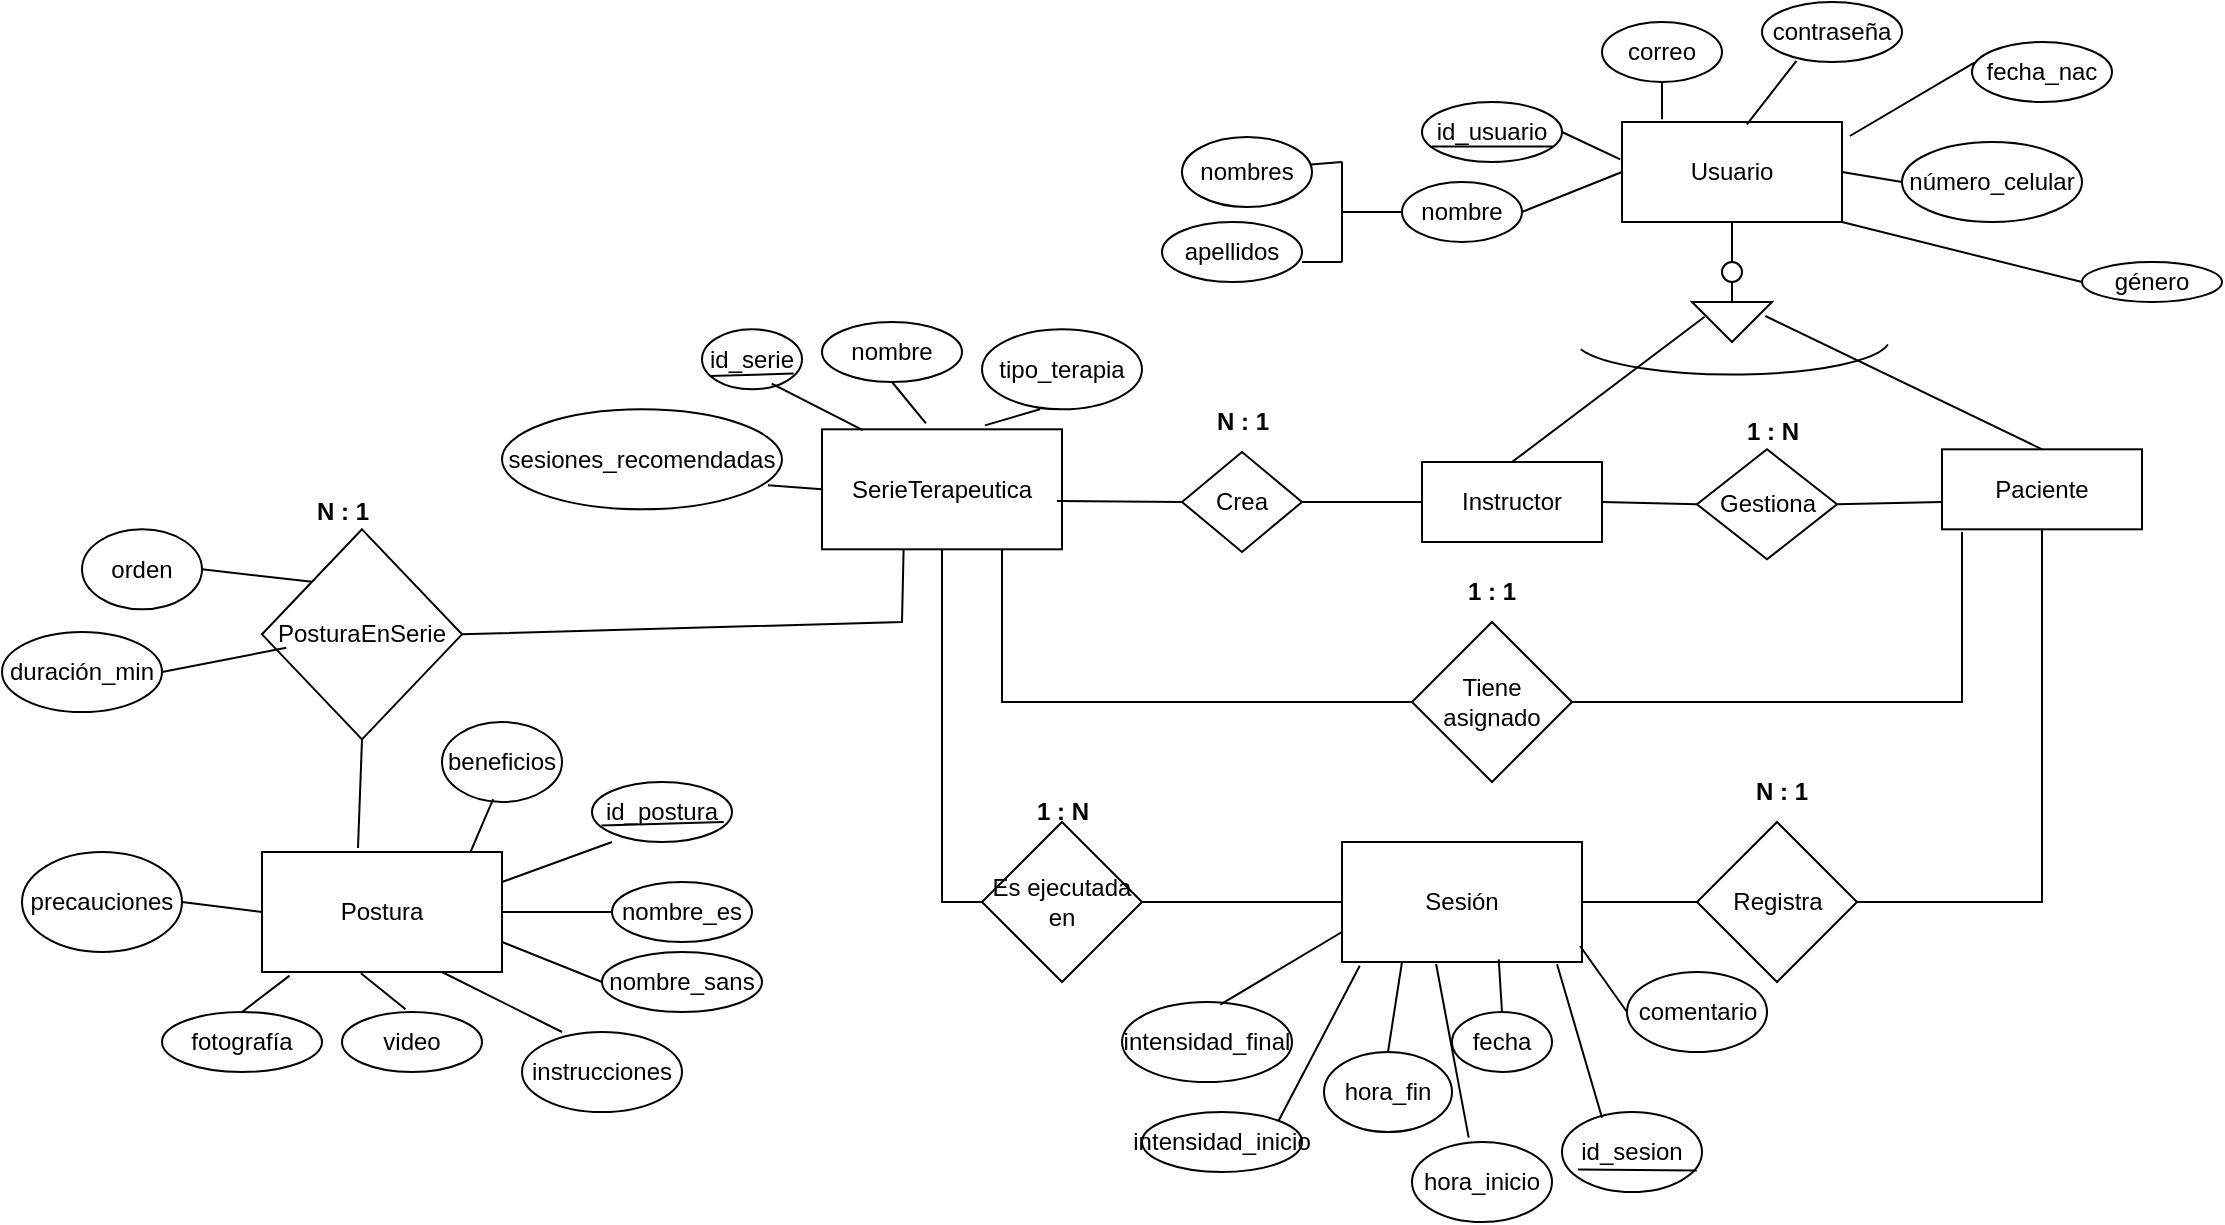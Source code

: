<mxfile>
    <diagram id="lAZnloyvhYRKS22VB88z" name="Página-2">
        <mxGraphModel dx="1409" dy="475" grid="1" gridSize="10" guides="1" tooltips="1" connect="1" arrows="1" fold="1" page="1" pageScale="1" pageWidth="827" pageHeight="1169" math="0" shadow="0">
            <root>
                <mxCell id="0"/>
                <mxCell id="1" parent="0"/>
                <mxCell id="BtsOsqSpoS8FUeU52O5m-1" value="Usuario" style="rounded=0;whiteSpace=wrap;html=1;" parent="1" vertex="1">
                    <mxGeometry x="200" y="70" width="110" height="50" as="geometry"/>
                </mxCell>
                <mxCell id="BtsOsqSpoS8FUeU52O5m-2" value="id_usuario" style="ellipse;whiteSpace=wrap;html=1;" parent="1" vertex="1">
                    <mxGeometry x="100" y="60" width="70" height="30" as="geometry"/>
                </mxCell>
                <mxCell id="BtsOsqSpoS8FUeU52O5m-3" value="" style="endArrow=none;html=1;rounded=0;entryX=0.935;entryY=0.74;entryDx=0;entryDy=0;exitX=0.07;exitY=0.74;exitDx=0;exitDy=0;exitPerimeter=0;entryPerimeter=0;" parent="1" source="BtsOsqSpoS8FUeU52O5m-2" target="BtsOsqSpoS8FUeU52O5m-2" edge="1">
                    <mxGeometry width="50" height="50" relative="1" as="geometry">
                        <mxPoint x="350" y="250.96" as="sourcePoint"/>
                        <mxPoint x="470" y="250" as="targetPoint"/>
                    </mxGeometry>
                </mxCell>
                <mxCell id="BtsOsqSpoS8FUeU52O5m-4" value="" style="endArrow=none;html=1;rounded=0;exitX=1;exitY=0.5;exitDx=0;exitDy=0;entryX=-0.008;entryY=0.373;entryDx=0;entryDy=0;entryPerimeter=0;" parent="1" source="BtsOsqSpoS8FUeU52O5m-2" target="BtsOsqSpoS8FUeU52O5m-1" edge="1">
                    <mxGeometry width="50" height="50" relative="1" as="geometry">
                        <mxPoint x="310" y="220" as="sourcePoint"/>
                        <mxPoint x="360" y="170" as="targetPoint"/>
                    </mxGeometry>
                </mxCell>
                <mxCell id="BtsOsqSpoS8FUeU52O5m-5" value="nombre" style="ellipse;whiteSpace=wrap;html=1;" parent="1" vertex="1">
                    <mxGeometry x="90" y="100" width="60" height="30" as="geometry"/>
                </mxCell>
                <mxCell id="BtsOsqSpoS8FUeU52O5m-6" value="" style="endArrow=none;html=1;rounded=0;exitX=1;exitY=0.5;exitDx=0;exitDy=0;entryX=0;entryY=0.5;entryDx=0;entryDy=0;" parent="1" source="BtsOsqSpoS8FUeU52O5m-5" target="BtsOsqSpoS8FUeU52O5m-1" edge="1">
                    <mxGeometry width="50" height="50" relative="1" as="geometry">
                        <mxPoint x="310" y="220" as="sourcePoint"/>
                        <mxPoint x="360" y="170" as="targetPoint"/>
                    </mxGeometry>
                </mxCell>
                <mxCell id="BtsOsqSpoS8FUeU52O5m-7" value="correo" style="ellipse;whiteSpace=wrap;html=1;" parent="1" vertex="1">
                    <mxGeometry x="190" y="20" width="60" height="30" as="geometry"/>
                </mxCell>
                <mxCell id="BtsOsqSpoS8FUeU52O5m-8" value="" style="endArrow=none;html=1;rounded=0;exitX=0.5;exitY=1;exitDx=0;exitDy=0;entryX=0.182;entryY=-0.027;entryDx=0;entryDy=0;entryPerimeter=0;" parent="1" source="BtsOsqSpoS8FUeU52O5m-7" target="BtsOsqSpoS8FUeU52O5m-1" edge="1">
                    <mxGeometry width="50" height="50" relative="1" as="geometry">
                        <mxPoint x="310" y="220" as="sourcePoint"/>
                        <mxPoint x="360" y="170" as="targetPoint"/>
                    </mxGeometry>
                </mxCell>
                <mxCell id="BtsOsqSpoS8FUeU52O5m-9" value="contraseña" style="ellipse;whiteSpace=wrap;html=1;" parent="1" vertex="1">
                    <mxGeometry x="270" y="10" width="70" height="30" as="geometry"/>
                </mxCell>
                <mxCell id="BtsOsqSpoS8FUeU52O5m-11" value="" style="endArrow=none;html=1;rounded=0;exitX=0.246;exitY=0.98;exitDx=0;exitDy=0;entryX=0.568;entryY=0.023;entryDx=0;entryDy=0;exitPerimeter=0;entryPerimeter=0;" parent="1" source="BtsOsqSpoS8FUeU52O5m-9" target="BtsOsqSpoS8FUeU52O5m-1" edge="1">
                    <mxGeometry width="50" height="50" relative="1" as="geometry">
                        <mxPoint x="310" y="220" as="sourcePoint"/>
                        <mxPoint x="360" y="170" as="targetPoint"/>
                    </mxGeometry>
                </mxCell>
                <mxCell id="BtsOsqSpoS8FUeU52O5m-12" value="Instructor" style="rounded=0;whiteSpace=wrap;html=1;" parent="1" vertex="1">
                    <mxGeometry x="100" y="240" width="90" height="40" as="geometry"/>
                </mxCell>
                <mxCell id="BtsOsqSpoS8FUeU52O5m-16" value="Paciente" style="rounded=0;whiteSpace=wrap;html=1;" parent="1" vertex="1">
                    <mxGeometry x="360" y="233.66" width="100" height="40" as="geometry"/>
                </mxCell>
                <mxCell id="BtsOsqSpoS8FUeU52O5m-17" value="" style="verticalLabelPosition=bottom;verticalAlign=top;html=1;shape=mxgraph.basic.arc;startAngle=0.523;endAngle=0.955;rotation=-90;" parent="1" vertex="1">
                    <mxGeometry x="237.5" y="100" width="35" height="157.5" as="geometry"/>
                </mxCell>
                <mxCell id="BtsOsqSpoS8FUeU52O5m-19" value="" style="ellipse;whiteSpace=wrap;html=1;aspect=fixed;" parent="1" vertex="1">
                    <mxGeometry x="250" y="140" width="10" height="10" as="geometry"/>
                </mxCell>
                <mxCell id="BtsOsqSpoS8FUeU52O5m-20" value="" style="endArrow=none;html=1;rounded=0;entryX=0.5;entryY=1;entryDx=0;entryDy=0;exitX=0.5;exitY=0;exitDx=0;exitDy=0;" parent="1" source="BtsOsqSpoS8FUeU52O5m-19" target="BtsOsqSpoS8FUeU52O5m-1" edge="1">
                    <mxGeometry width="50" height="50" relative="1" as="geometry">
                        <mxPoint x="250" y="200" as="sourcePoint"/>
                        <mxPoint x="300" y="150" as="targetPoint"/>
                    </mxGeometry>
                </mxCell>
                <mxCell id="BtsOsqSpoS8FUeU52O5m-21" value="" style="triangle;whiteSpace=wrap;html=1;rotation=90;" parent="1" vertex="1">
                    <mxGeometry x="245" y="150" width="20" height="40" as="geometry"/>
                </mxCell>
                <mxCell id="BtsOsqSpoS8FUeU52O5m-22" value="" style="endArrow=none;html=1;rounded=0;exitX=0;exitY=0.5;exitDx=0;exitDy=0;entryX=0.5;entryY=1;entryDx=0;entryDy=0;" parent="1" source="BtsOsqSpoS8FUeU52O5m-21" target="BtsOsqSpoS8FUeU52O5m-19" edge="1">
                    <mxGeometry width="50" height="50" relative="1" as="geometry">
                        <mxPoint x="270" y="180" as="sourcePoint"/>
                        <mxPoint x="320" y="130" as="targetPoint"/>
                    </mxGeometry>
                </mxCell>
                <mxCell id="BtsOsqSpoS8FUeU52O5m-23" value="" style="endArrow=none;html=1;rounded=0;entryX=0.369;entryY=0.842;entryDx=0;entryDy=0;entryPerimeter=0;exitX=0.5;exitY=0;exitDx=0;exitDy=0;" parent="1" source="BtsOsqSpoS8FUeU52O5m-12" target="BtsOsqSpoS8FUeU52O5m-21" edge="1">
                    <mxGeometry width="50" height="50" relative="1" as="geometry">
                        <mxPoint x="140" y="230" as="sourcePoint"/>
                        <mxPoint x="190" y="180" as="targetPoint"/>
                    </mxGeometry>
                </mxCell>
                <mxCell id="BtsOsqSpoS8FUeU52O5m-24" value="" style="endArrow=none;html=1;rounded=0;entryX=0.5;entryY=0;entryDx=0;entryDy=0;exitX=0.35;exitY=0.083;exitDx=0;exitDy=0;exitPerimeter=0;" parent="1" source="BtsOsqSpoS8FUeU52O5m-21" target="BtsOsqSpoS8FUeU52O5m-16" edge="1">
                    <mxGeometry width="50" height="50" relative="1" as="geometry">
                        <mxPoint x="309.68" y="170.0" as="sourcePoint"/>
                        <mxPoint x="330" y="153.66" as="targetPoint"/>
                    </mxGeometry>
                </mxCell>
                <mxCell id="c_n3ffPZWZoebz6HedA8-1" value="Gestiona" style="rhombus;whiteSpace=wrap;html=1;" parent="1" vertex="1">
                    <mxGeometry x="237.5" y="233.66" width="70" height="55" as="geometry"/>
                </mxCell>
                <mxCell id="c_n3ffPZWZoebz6HedA8-5" value="" style="endArrow=none;html=1;rounded=0;exitX=1;exitY=0.5;exitDx=0;exitDy=0;entryX=0;entryY=0.5;entryDx=0;entryDy=0;" parent="1" source="BtsOsqSpoS8FUeU52O5m-12" target="c_n3ffPZWZoebz6HedA8-1" edge="1">
                    <mxGeometry width="50" height="50" relative="1" as="geometry">
                        <mxPoint x="370" y="270" as="sourcePoint"/>
                        <mxPoint x="420" y="220" as="targetPoint"/>
                        <Array as="points"/>
                    </mxGeometry>
                </mxCell>
                <mxCell id="c_n3ffPZWZoebz6HedA8-6" value="" style="endArrow=none;html=1;rounded=0;exitX=1;exitY=0.5;exitDx=0;exitDy=0;entryX=0;entryY=0.659;entryDx=0;entryDy=0;entryPerimeter=0;" parent="1" source="c_n3ffPZWZoebz6HedA8-1" target="BtsOsqSpoS8FUeU52O5m-16" edge="1">
                    <mxGeometry width="50" height="50" relative="1" as="geometry">
                        <mxPoint x="320" y="341.16" as="sourcePoint"/>
                        <mxPoint x="370" y="273.66" as="targetPoint"/>
                        <Array as="points"/>
                    </mxGeometry>
                </mxCell>
                <mxCell id="c_n3ffPZWZoebz6HedA8-7" value="&lt;b&gt;1 : N&lt;/b&gt;" style="text;html=1;align=center;verticalAlign=middle;resizable=0;points=[];autosize=1;strokeColor=none;fillColor=none;" parent="1" vertex="1">
                    <mxGeometry x="250" y="210" width="50" height="30" as="geometry"/>
                </mxCell>
                <mxCell id="rjI9Mzc1XHFWcVS8jRBN-1" value="fecha_nac" style="ellipse;whiteSpace=wrap;html=1;" parent="1" vertex="1">
                    <mxGeometry x="375" y="30" width="70" height="30" as="geometry"/>
                </mxCell>
                <mxCell id="rjI9Mzc1XHFWcVS8jRBN-2" value="" style="endArrow=none;html=1;rounded=0;entryX=0.017;entryY=0.344;entryDx=0;entryDy=0;entryPerimeter=0;exitX=1.036;exitY=0.14;exitDx=0;exitDy=0;exitPerimeter=0;" parent="1" source="BtsOsqSpoS8FUeU52O5m-1" target="rjI9Mzc1XHFWcVS8jRBN-1" edge="1">
                    <mxGeometry width="50" height="50" relative="1" as="geometry">
                        <mxPoint x="400" y="203.66" as="sourcePoint"/>
                        <mxPoint x="450" y="153.66" as="targetPoint"/>
                    </mxGeometry>
                </mxCell>
                <mxCell id="NIFG1Vfks2P-AFJQT_E5-1" value="género" style="ellipse;whiteSpace=wrap;html=1;" parent="1" vertex="1">
                    <mxGeometry x="430" y="140" width="70" height="20" as="geometry"/>
                </mxCell>
                <mxCell id="NIFG1Vfks2P-AFJQT_E5-2" value="" style="endArrow=none;html=1;rounded=0;entryX=0;entryY=0.5;entryDx=0;entryDy=0;exitX=1;exitY=1;exitDx=0;exitDy=0;" parent="1" source="BtsOsqSpoS8FUeU52O5m-1" target="NIFG1Vfks2P-AFJQT_E5-1" edge="1">
                    <mxGeometry width="50" height="50" relative="1" as="geometry">
                        <mxPoint x="400" y="203.66" as="sourcePoint"/>
                        <mxPoint x="450" y="153.66" as="targetPoint"/>
                    </mxGeometry>
                </mxCell>
                <mxCell id="NIFG1Vfks2P-AFJQT_E5-3" value="Crea" style="rhombus;whiteSpace=wrap;html=1;" parent="1" vertex="1">
                    <mxGeometry x="-20" y="235" width="60" height="50" as="geometry"/>
                </mxCell>
                <mxCell id="NIFG1Vfks2P-AFJQT_E5-6" value="&lt;b&gt;N : 1&lt;/b&gt;" style="text;html=1;align=center;verticalAlign=middle;resizable=0;points=[];autosize=1;strokeColor=none;fillColor=none;" parent="1" vertex="1">
                    <mxGeometry x="-15" y="205" width="50" height="30" as="geometry"/>
                </mxCell>
                <mxCell id="NIFG1Vfks2P-AFJQT_E5-8" value="SerieTerapeutica" style="rounded=0;whiteSpace=wrap;html=1;" parent="1" vertex="1">
                    <mxGeometry x="-200" y="223.66" width="120" height="60" as="geometry"/>
                </mxCell>
                <mxCell id="NIFG1Vfks2P-AFJQT_E5-9" value="id_serie" style="ellipse;whiteSpace=wrap;html=1;" parent="1" vertex="1">
                    <mxGeometry x="-260" y="173.66" width="50" height="30" as="geometry"/>
                </mxCell>
                <mxCell id="NIFG1Vfks2P-AFJQT_E5-10" value="" style="endArrow=none;html=1;rounded=0;entryX=0.916;entryY=0.737;entryDx=0;entryDy=0;entryPerimeter=0;exitX=0.076;exitY=0.777;exitDx=0;exitDy=0;exitPerimeter=0;" parent="1" source="NIFG1Vfks2P-AFJQT_E5-9" target="NIFG1Vfks2P-AFJQT_E5-9" edge="1">
                    <mxGeometry width="50" height="50" relative="1" as="geometry">
                        <mxPoint x="-258.6" y="180.44" as="sourcePoint"/>
                        <mxPoint x="-210.0" y="180.44" as="targetPoint"/>
                    </mxGeometry>
                </mxCell>
                <mxCell id="NIFG1Vfks2P-AFJQT_E5-11" value="" style="endArrow=none;html=1;rounded=0;entryX=0.697;entryY=0.905;entryDx=0;entryDy=0;entryPerimeter=0;exitX=0.17;exitY=0.006;exitDx=0;exitDy=0;exitPerimeter=0;" parent="1" source="NIFG1Vfks2P-AFJQT_E5-8" target="NIFG1Vfks2P-AFJQT_E5-9" edge="1">
                    <mxGeometry width="50" height="50" relative="1" as="geometry">
                        <mxPoint x="-200" y="230" as="sourcePoint"/>
                        <mxPoint x="-150" y="180" as="targetPoint"/>
                    </mxGeometry>
                </mxCell>
                <mxCell id="NIFG1Vfks2P-AFJQT_E5-12" value="nombre" style="ellipse;whiteSpace=wrap;html=1;" parent="1" vertex="1">
                    <mxGeometry x="-200" y="170" width="70" height="30" as="geometry"/>
                </mxCell>
                <mxCell id="NIFG1Vfks2P-AFJQT_E5-13" value="" style="endArrow=none;html=1;rounded=0;entryX=0.5;entryY=1;entryDx=0;entryDy=0;exitX=0.433;exitY=-0.05;exitDx=0;exitDy=0;exitPerimeter=0;" parent="1" source="NIFG1Vfks2P-AFJQT_E5-8" target="NIFG1Vfks2P-AFJQT_E5-12" edge="1">
                    <mxGeometry width="50" height="50" relative="1" as="geometry">
                        <mxPoint x="120" y="270" as="sourcePoint"/>
                        <mxPoint x="170" y="220" as="targetPoint"/>
                    </mxGeometry>
                </mxCell>
                <mxCell id="NIFG1Vfks2P-AFJQT_E5-14" value="tipo_terapia" style="ellipse;whiteSpace=wrap;html=1;" parent="1" vertex="1">
                    <mxGeometry x="-120" y="173.66" width="80" height="40" as="geometry"/>
                </mxCell>
                <mxCell id="NIFG1Vfks2P-AFJQT_E5-15" value="" style="endArrow=none;html=1;rounded=0;entryX=0.363;entryY=1;entryDx=0;entryDy=0;entryPerimeter=0;exitX=0.679;exitY=-0.033;exitDx=0;exitDy=0;exitPerimeter=0;" parent="1" source="NIFG1Vfks2P-AFJQT_E5-8" target="NIFG1Vfks2P-AFJQT_E5-14" edge="1">
                    <mxGeometry width="50" height="50" relative="1" as="geometry">
                        <mxPoint x="120" y="300" as="sourcePoint"/>
                        <mxPoint x="170" y="250" as="targetPoint"/>
                    </mxGeometry>
                </mxCell>
                <mxCell id="NIFG1Vfks2P-AFJQT_E5-16" value="sesiones_recomendadas" style="ellipse;whiteSpace=wrap;html=1;" parent="1" vertex="1">
                    <mxGeometry x="-360" y="213.66" width="140" height="50" as="geometry"/>
                </mxCell>
                <mxCell id="NIFG1Vfks2P-AFJQT_E5-17" value="" style="endArrow=none;html=1;rounded=0;entryX=0;entryY=0.5;entryDx=0;entryDy=0;exitX=0.95;exitY=0.76;exitDx=0;exitDy=0;exitPerimeter=0;" parent="1" source="NIFG1Vfks2P-AFJQT_E5-16" target="NIFG1Vfks2P-AFJQT_E5-8" edge="1">
                    <mxGeometry width="50" height="50" relative="1" as="geometry">
                        <mxPoint x="120" y="300" as="sourcePoint"/>
                        <mxPoint x="170" y="250" as="targetPoint"/>
                    </mxGeometry>
                </mxCell>
                <mxCell id="NIFG1Vfks2P-AFJQT_E5-18" value="Postura" style="rounded=0;whiteSpace=wrap;html=1;" parent="1" vertex="1">
                    <mxGeometry x="-480" y="435" width="120" height="60" as="geometry"/>
                </mxCell>
                <mxCell id="NIFG1Vfks2P-AFJQT_E5-19" value="id_postura" style="ellipse;whiteSpace=wrap;html=1;" parent="1" vertex="1">
                    <mxGeometry x="-315" y="400" width="70" height="30" as="geometry"/>
                </mxCell>
                <mxCell id="NIFG1Vfks2P-AFJQT_E5-20" value="" style="endArrow=none;html=1;rounded=0;entryX=0;entryY=0.5;entryDx=0;entryDy=0;exitX=1;exitY=0.25;exitDx=0;exitDy=0;" parent="1" source="NIFG1Vfks2P-AFJQT_E5-18" edge="1">
                    <mxGeometry width="50" height="50" relative="1" as="geometry">
                        <mxPoint x="-660" y="325" as="sourcePoint"/>
                        <mxPoint x="-305.0" y="430" as="targetPoint"/>
                    </mxGeometry>
                </mxCell>
                <mxCell id="NIFG1Vfks2P-AFJQT_E5-21" value="nombre_es" style="ellipse;whiteSpace=wrap;html=1;" parent="1" vertex="1">
                    <mxGeometry x="-305" y="450" width="70" height="30" as="geometry"/>
                </mxCell>
                <mxCell id="NIFG1Vfks2P-AFJQT_E5-22" value="" style="endArrow=none;html=1;rounded=0;exitX=0.067;exitY=0.725;exitDx=0;exitDy=0;exitPerimeter=0;entryX=0.941;entryY=0.668;entryDx=0;entryDy=0;entryPerimeter=0;" parent="1" source="NIFG1Vfks2P-AFJQT_E5-19" target="NIFG1Vfks2P-AFJQT_E5-19" edge="1">
                    <mxGeometry width="50" height="50" relative="1" as="geometry">
                        <mxPoint x="-670" y="310" as="sourcePoint"/>
                        <mxPoint x="-260" y="420" as="targetPoint"/>
                    </mxGeometry>
                </mxCell>
                <mxCell id="NIFG1Vfks2P-AFJQT_E5-23" value="" style="endArrow=none;html=1;rounded=0;entryX=0;entryY=0.5;entryDx=0;entryDy=0;exitX=1;exitY=0.5;exitDx=0;exitDy=0;" parent="1" source="NIFG1Vfks2P-AFJQT_E5-18" target="NIFG1Vfks2P-AFJQT_E5-21" edge="1">
                    <mxGeometry width="50" height="50" relative="1" as="geometry">
                        <mxPoint x="-357" y="465" as="sourcePoint"/>
                        <mxPoint x="-430" y="355" as="targetPoint"/>
                    </mxGeometry>
                </mxCell>
                <mxCell id="NIFG1Vfks2P-AFJQT_E5-24" value="nombre_sans" style="ellipse;whiteSpace=wrap;html=1;" parent="1" vertex="1">
                    <mxGeometry x="-310" y="485" width="80" height="30" as="geometry"/>
                </mxCell>
                <mxCell id="NIFG1Vfks2P-AFJQT_E5-25" value="" style="endArrow=none;html=1;rounded=0;entryX=1;entryY=0.75;entryDx=0;entryDy=0;exitX=0;exitY=0.5;exitDx=0;exitDy=0;" parent="1" source="NIFG1Vfks2P-AFJQT_E5-24" target="NIFG1Vfks2P-AFJQT_E5-18" edge="1">
                    <mxGeometry width="50" height="50" relative="1" as="geometry">
                        <mxPoint x="-480" y="405" as="sourcePoint"/>
                        <mxPoint x="-430" y="355" as="targetPoint"/>
                    </mxGeometry>
                </mxCell>
                <mxCell id="NIFG1Vfks2P-AFJQT_E5-26" value="fotografía" style="ellipse;whiteSpace=wrap;html=1;" parent="1" vertex="1">
                    <mxGeometry x="-530" y="515" width="80" height="30" as="geometry"/>
                </mxCell>
                <mxCell id="NIFG1Vfks2P-AFJQT_E5-27" value="" style="endArrow=none;html=1;rounded=0;entryX=0.5;entryY=0;entryDx=0;entryDy=0;exitX=0.115;exitY=1.03;exitDx=0;exitDy=0;exitPerimeter=0;" parent="1" source="NIFG1Vfks2P-AFJQT_E5-18" target="NIFG1Vfks2P-AFJQT_E5-26" edge="1">
                    <mxGeometry width="50" height="50" relative="1" as="geometry">
                        <mxPoint x="-410" y="475" as="sourcePoint"/>
                        <mxPoint x="-360" y="425" as="targetPoint"/>
                    </mxGeometry>
                </mxCell>
                <mxCell id="NIFG1Vfks2P-AFJQT_E5-28" value="video" style="ellipse;whiteSpace=wrap;html=1;" parent="1" vertex="1">
                    <mxGeometry x="-440" y="515" width="70" height="30" as="geometry"/>
                </mxCell>
                <mxCell id="NIFG1Vfks2P-AFJQT_E5-30" value="" style="endArrow=none;html=1;rounded=0;exitX=0.454;exitY=-0.047;exitDx=0;exitDy=0;exitPerimeter=0;entryX=0.412;entryY=1.01;entryDx=0;entryDy=0;entryPerimeter=0;" parent="1" source="NIFG1Vfks2P-AFJQT_E5-28" target="NIFG1Vfks2P-AFJQT_E5-18" edge="1">
                    <mxGeometry width="50" height="50" relative="1" as="geometry">
                        <mxPoint x="-440" y="495" as="sourcePoint"/>
                        <mxPoint x="-390" y="445" as="targetPoint"/>
                    </mxGeometry>
                </mxCell>
                <mxCell id="NIFG1Vfks2P-AFJQT_E5-31" value="instrucciones" style="ellipse;whiteSpace=wrap;html=1;" parent="1" vertex="1">
                    <mxGeometry x="-350" y="525" width="80" height="40" as="geometry"/>
                </mxCell>
                <mxCell id="NIFG1Vfks2P-AFJQT_E5-32" value="" style="endArrow=none;html=1;rounded=0;entryX=0.25;entryY=0;entryDx=0;entryDy=0;entryPerimeter=0;exitX=0.75;exitY=1;exitDx=0;exitDy=0;" parent="1" source="NIFG1Vfks2P-AFJQT_E5-18" target="NIFG1Vfks2P-AFJQT_E5-31" edge="1">
                    <mxGeometry width="50" height="50" relative="1" as="geometry">
                        <mxPoint x="-420" y="505" as="sourcePoint"/>
                        <mxPoint x="-370" y="455" as="targetPoint"/>
                    </mxGeometry>
                </mxCell>
                <mxCell id="NIFG1Vfks2P-AFJQT_E5-33" value="beneficios" style="ellipse;whiteSpace=wrap;html=1;" parent="1" vertex="1">
                    <mxGeometry x="-390" y="370" width="60" height="40" as="geometry"/>
                </mxCell>
                <mxCell id="NIFG1Vfks2P-AFJQT_E5-34" value="" style="endArrow=none;html=1;rounded=0;entryX=0.426;entryY=0.963;entryDx=0;entryDy=0;entryPerimeter=0;exitX=0.868;exitY=0.003;exitDx=0;exitDy=0;exitPerimeter=0;" parent="1" source="NIFG1Vfks2P-AFJQT_E5-18" target="NIFG1Vfks2P-AFJQT_E5-33" edge="1">
                    <mxGeometry width="50" height="50" relative="1" as="geometry">
                        <mxPoint x="-430" y="490" as="sourcePoint"/>
                        <mxPoint x="-380" y="440" as="targetPoint"/>
                    </mxGeometry>
                </mxCell>
                <mxCell id="NIFG1Vfks2P-AFJQT_E5-35" value="Sesión" style="rounded=0;whiteSpace=wrap;html=1;" parent="1" vertex="1">
                    <mxGeometry x="60" y="430" width="120" height="60" as="geometry"/>
                </mxCell>
                <mxCell id="NIFG1Vfks2P-AFJQT_E5-36" value="id_sesion" style="ellipse;whiteSpace=wrap;html=1;" parent="1" vertex="1">
                    <mxGeometry x="170" y="565" width="70" height="40" as="geometry"/>
                </mxCell>
                <mxCell id="NIFG1Vfks2P-AFJQT_E5-37" value="" style="endArrow=none;html=1;rounded=0;entryX=0.963;entryY=0.732;entryDx=0;entryDy=0;entryPerimeter=0;exitX=0.114;exitY=0.718;exitDx=0;exitDy=0;exitPerimeter=0;" parent="1" source="NIFG1Vfks2P-AFJQT_E5-36" target="NIFG1Vfks2P-AFJQT_E5-36" edge="1">
                    <mxGeometry width="50" height="50" relative="1" as="geometry">
                        <mxPoint x="-135.5" y="375" as="sourcePoint"/>
                        <mxPoint x="-85.5" y="325" as="targetPoint"/>
                    </mxGeometry>
                </mxCell>
                <mxCell id="NIFG1Vfks2P-AFJQT_E5-38" value="" style="endArrow=none;html=1;rounded=0;entryX=0.286;entryY=0.071;entryDx=0;entryDy=0;entryPerimeter=0;exitX=0.896;exitY=1.019;exitDx=0;exitDy=0;exitPerimeter=0;" parent="1" source="NIFG1Vfks2P-AFJQT_E5-35" target="NIFG1Vfks2P-AFJQT_E5-36" edge="1">
                    <mxGeometry width="50" height="50" relative="1" as="geometry">
                        <mxPoint x="44.5" y="445" as="sourcePoint"/>
                        <mxPoint x="94.5" y="395" as="targetPoint"/>
                    </mxGeometry>
                </mxCell>
                <mxCell id="NIFG1Vfks2P-AFJQT_E5-40" value="fecha" style="ellipse;whiteSpace=wrap;html=1;" parent="1" vertex="1">
                    <mxGeometry x="115" y="515" width="50" height="30" as="geometry"/>
                </mxCell>
                <mxCell id="NIFG1Vfks2P-AFJQT_E5-41" value="" style="endArrow=none;html=1;rounded=0;entryX=0.5;entryY=0;entryDx=0;entryDy=0;exitX=0.653;exitY=0.978;exitDx=0;exitDy=0;exitPerimeter=0;" parent="1" source="NIFG1Vfks2P-AFJQT_E5-35" target="NIFG1Vfks2P-AFJQT_E5-40" edge="1">
                    <mxGeometry width="50" height="50" relative="1" as="geometry">
                        <mxPoint x="-165.5" y="365" as="sourcePoint"/>
                        <mxPoint x="-115.5" y="315" as="targetPoint"/>
                    </mxGeometry>
                </mxCell>
                <mxCell id="NIFG1Vfks2P-AFJQT_E5-42" value="hora_inicio" style="ellipse;whiteSpace=wrap;html=1;" parent="1" vertex="1">
                    <mxGeometry x="95" y="580" width="70" height="40" as="geometry"/>
                </mxCell>
                <mxCell id="NIFG1Vfks2P-AFJQT_E5-43" value="" style="endArrow=none;html=1;rounded=0;entryX=0.405;entryY=-0.054;entryDx=0;entryDy=0;entryPerimeter=0;exitX=0.392;exitY=1.017;exitDx=0;exitDy=0;exitPerimeter=0;" parent="1" source="NIFG1Vfks2P-AFJQT_E5-35" target="NIFG1Vfks2P-AFJQT_E5-42" edge="1">
                    <mxGeometry width="50" height="50" relative="1" as="geometry">
                        <mxPoint x="-165.5" y="365" as="sourcePoint"/>
                        <mxPoint x="-115.5" y="315" as="targetPoint"/>
                    </mxGeometry>
                </mxCell>
                <mxCell id="NIFG1Vfks2P-AFJQT_E5-44" value="hora_fin" style="ellipse;whiteSpace=wrap;html=1;" parent="1" vertex="1">
                    <mxGeometry x="51" y="535" width="64" height="40" as="geometry"/>
                </mxCell>
                <mxCell id="NIFG1Vfks2P-AFJQT_E5-45" value="" style="endArrow=none;html=1;rounded=0;entryX=0.25;entryY=1;entryDx=0;entryDy=0;exitX=0.5;exitY=0;exitDx=0;exitDy=0;" parent="1" source="NIFG1Vfks2P-AFJQT_E5-44" target="NIFG1Vfks2P-AFJQT_E5-35" edge="1">
                    <mxGeometry width="50" height="50" relative="1" as="geometry">
                        <mxPoint x="14.5" y="580" as="sourcePoint"/>
                        <mxPoint x="64.5" y="530" as="targetPoint"/>
                    </mxGeometry>
                </mxCell>
                <mxCell id="NIFG1Vfks2P-AFJQT_E5-50" value="PosturaEnSerie" style="rhombus;whiteSpace=wrap;html=1;" parent="1" vertex="1">
                    <mxGeometry x="-480" y="273.66" width="100" height="105" as="geometry"/>
                </mxCell>
                <mxCell id="NIFG1Vfks2P-AFJQT_E5-51" value="" style="endArrow=none;html=1;rounded=0;exitX=0.34;exitY=1;exitDx=0;exitDy=0;entryX=1;entryY=0.5;entryDx=0;entryDy=0;exitPerimeter=0;" parent="1" source="NIFG1Vfks2P-AFJQT_E5-8" target="NIFG1Vfks2P-AFJQT_E5-50" edge="1">
                    <mxGeometry width="50" height="50" relative="1" as="geometry">
                        <mxPoint x="80" y="370" as="sourcePoint"/>
                        <mxPoint x="-400" y="310" as="targetPoint"/>
                        <Array as="points">
                            <mxPoint x="-160" y="320"/>
                        </Array>
                    </mxGeometry>
                </mxCell>
                <mxCell id="NIFG1Vfks2P-AFJQT_E5-52" value="" style="endArrow=none;html=1;rounded=0;entryX=0.5;entryY=1;entryDx=0;entryDy=0;exitX=0.4;exitY=-0.033;exitDx=0;exitDy=0;exitPerimeter=0;" parent="1" source="NIFG1Vfks2P-AFJQT_E5-18" target="NIFG1Vfks2P-AFJQT_E5-50" edge="1">
                    <mxGeometry width="50" height="50" relative="1" as="geometry">
                        <mxPoint x="-80" y="380" as="sourcePoint"/>
                        <mxPoint x="-30" y="330" as="targetPoint"/>
                    </mxGeometry>
                </mxCell>
                <mxCell id="NIFG1Vfks2P-AFJQT_E5-53" value="Tiene asignado" style="rhombus;whiteSpace=wrap;html=1;" parent="1" vertex="1">
                    <mxGeometry x="95" y="320" width="80" height="80" as="geometry"/>
                </mxCell>
                <mxCell id="NIFG1Vfks2P-AFJQT_E5-55" value="" style="endArrow=none;html=1;rounded=0;exitX=0;exitY=0.5;exitDx=0;exitDy=0;" parent="1" source="NIFG1Vfks2P-AFJQT_E5-53" edge="1">
                    <mxGeometry width="50" height="50" relative="1" as="geometry">
                        <mxPoint x="-50" y="475" as="sourcePoint"/>
                        <mxPoint x="-110" y="284" as="targetPoint"/>
                        <Array as="points">
                            <mxPoint x="-110" y="360"/>
                        </Array>
                    </mxGeometry>
                </mxCell>
                <mxCell id="NIFG1Vfks2P-AFJQT_E5-56" value="" style="endArrow=none;html=1;rounded=0;exitX=1;exitY=0.5;exitDx=0;exitDy=0;" parent="1" source="NIFG1Vfks2P-AFJQT_E5-53" edge="1">
                    <mxGeometry width="50" height="50" relative="1" as="geometry">
                        <mxPoint x="150" y="413.66" as="sourcePoint"/>
                        <mxPoint x="370" y="275" as="targetPoint"/>
                        <Array as="points">
                            <mxPoint x="290" y="360"/>
                            <mxPoint x="360" y="360"/>
                            <mxPoint x="370" y="360"/>
                            <mxPoint x="370" y="340"/>
                        </Array>
                    </mxGeometry>
                </mxCell>
                <mxCell id="NIFG1Vfks2P-AFJQT_E5-57" value="&lt;b&gt;1 : 1&lt;/b&gt;" style="text;html=1;align=center;verticalAlign=middle;whiteSpace=wrap;rounded=0;" parent="1" vertex="1">
                    <mxGeometry x="105" y="290" width="60" height="30" as="geometry"/>
                </mxCell>
                <mxCell id="NIFG1Vfks2P-AFJQT_E5-61" value="" style="endArrow=none;html=1;rounded=0;entryX=0;entryY=0.5;entryDx=0;entryDy=0;exitX=1;exitY=0.5;exitDx=0;exitDy=0;" parent="1" source="NIFG1Vfks2P-AFJQT_E5-3" target="BtsOsqSpoS8FUeU52O5m-12" edge="1">
                    <mxGeometry width="50" height="50" relative="1" as="geometry">
                        <mxPoint x="-20" y="320" as="sourcePoint"/>
                        <mxPoint x="30" y="270" as="targetPoint"/>
                    </mxGeometry>
                </mxCell>
                <mxCell id="NIFG1Vfks2P-AFJQT_E5-62" value="" style="endArrow=none;html=1;rounded=0;entryX=0.979;entryY=0.597;entryDx=0;entryDy=0;exitX=0;exitY=0.5;exitDx=0;exitDy=0;entryPerimeter=0;" parent="1" source="NIFG1Vfks2P-AFJQT_E5-3" target="NIFG1Vfks2P-AFJQT_E5-8" edge="1">
                    <mxGeometry width="50" height="50" relative="1" as="geometry">
                        <mxPoint x="-20" y="320" as="sourcePoint"/>
                        <mxPoint x="30" y="270" as="targetPoint"/>
                    </mxGeometry>
                </mxCell>
                <mxCell id="NIFG1Vfks2P-AFJQT_E5-63" value="&lt;b&gt;N : 1&lt;/b&gt;" style="text;html=1;align=center;verticalAlign=middle;resizable=0;points=[];autosize=1;strokeColor=none;fillColor=none;" parent="1" vertex="1">
                    <mxGeometry x="-465" y="250" width="50" height="30" as="geometry"/>
                </mxCell>
                <mxCell id="NIFG1Vfks2P-AFJQT_E5-66" value="Registra" style="rhombus;whiteSpace=wrap;html=1;" parent="1" vertex="1">
                    <mxGeometry x="237.5" y="420" width="80" height="80" as="geometry"/>
                </mxCell>
                <mxCell id="NIFG1Vfks2P-AFJQT_E5-67" value="" style="endArrow=none;html=1;rounded=0;entryX=0.5;entryY=1;entryDx=0;entryDy=0;exitX=1;exitY=0.5;exitDx=0;exitDy=0;" parent="1" source="NIFG1Vfks2P-AFJQT_E5-66" target="BtsOsqSpoS8FUeU52O5m-16" edge="1">
                    <mxGeometry width="50" height="50" relative="1" as="geometry">
                        <mxPoint x="20" y="430" as="sourcePoint"/>
                        <mxPoint x="70" y="380" as="targetPoint"/>
                        <Array as="points">
                            <mxPoint x="410" y="460"/>
                        </Array>
                    </mxGeometry>
                </mxCell>
                <mxCell id="NIFG1Vfks2P-AFJQT_E5-68" value="" style="endArrow=none;html=1;rounded=0;entryX=0;entryY=0.5;entryDx=0;entryDy=0;exitX=1;exitY=0.5;exitDx=0;exitDy=0;" parent="1" source="NIFG1Vfks2P-AFJQT_E5-35" target="NIFG1Vfks2P-AFJQT_E5-66" edge="1">
                    <mxGeometry width="50" height="50" relative="1" as="geometry">
                        <mxPoint x="20" y="430" as="sourcePoint"/>
                        <mxPoint x="70" y="380" as="targetPoint"/>
                    </mxGeometry>
                </mxCell>
                <mxCell id="NIFG1Vfks2P-AFJQT_E5-69" value="&lt;b&gt;N : 1&lt;/b&gt;" style="text;html=1;align=center;verticalAlign=middle;whiteSpace=wrap;rounded=0;" parent="1" vertex="1">
                    <mxGeometry x="250" y="390" width="60" height="30" as="geometry"/>
                </mxCell>
                <mxCell id="NIFG1Vfks2P-AFJQT_E5-70" value="Es ejecutada en" style="rhombus;whiteSpace=wrap;html=1;" parent="1" vertex="1">
                    <mxGeometry x="-120" y="420" width="80" height="80" as="geometry"/>
                </mxCell>
                <mxCell id="NIFG1Vfks2P-AFJQT_E5-71" value="" style="endArrow=none;html=1;rounded=0;entryX=0;entryY=0.5;entryDx=0;entryDy=0;exitX=1;exitY=0.5;exitDx=0;exitDy=0;" parent="1" source="NIFG1Vfks2P-AFJQT_E5-70" target="NIFG1Vfks2P-AFJQT_E5-35" edge="1">
                    <mxGeometry width="50" height="50" relative="1" as="geometry">
                        <mxPoint x="-30" y="450" as="sourcePoint"/>
                        <mxPoint x="20" y="400" as="targetPoint"/>
                    </mxGeometry>
                </mxCell>
                <mxCell id="NIFG1Vfks2P-AFJQT_E5-72" value="" style="endArrow=none;html=1;rounded=0;entryX=0.5;entryY=1;entryDx=0;entryDy=0;exitX=0;exitY=0.5;exitDx=0;exitDy=0;" parent="1" source="NIFG1Vfks2P-AFJQT_E5-70" target="NIFG1Vfks2P-AFJQT_E5-8" edge="1">
                    <mxGeometry width="50" height="50" relative="1" as="geometry">
                        <mxPoint x="-30" y="450" as="sourcePoint"/>
                        <mxPoint x="20" y="400" as="targetPoint"/>
                        <Array as="points">
                            <mxPoint x="-140" y="460"/>
                        </Array>
                    </mxGeometry>
                </mxCell>
                <mxCell id="NIFG1Vfks2P-AFJQT_E5-73" value="&lt;b&gt;1 : N&lt;/b&gt;" style="text;html=1;align=center;verticalAlign=middle;resizable=0;points=[];autosize=1;strokeColor=none;fillColor=none;" parent="1" vertex="1">
                    <mxGeometry x="-105" y="400" width="50" height="30" as="geometry"/>
                </mxCell>
                <mxCell id="XY5U86VY-COkkylHjKYg-1" value="orden" style="ellipse;whiteSpace=wrap;html=1;" parent="1" vertex="1">
                    <mxGeometry x="-570" y="273.66" width="60" height="40" as="geometry"/>
                </mxCell>
                <mxCell id="XY5U86VY-COkkylHjKYg-2" value="" style="endArrow=none;html=1;rounded=0;entryX=1;entryY=0.5;entryDx=0;entryDy=0;exitX=0;exitY=0;exitDx=0;exitDy=0;" parent="1" source="NIFG1Vfks2P-AFJQT_E5-50" target="XY5U86VY-COkkylHjKYg-1" edge="1">
                    <mxGeometry width="50" height="50" relative="1" as="geometry">
                        <mxPoint x="-10" y="390" as="sourcePoint"/>
                        <mxPoint x="40" y="340" as="targetPoint"/>
                    </mxGeometry>
                </mxCell>
                <mxCell id="XY5U86VY-COkkylHjKYg-3" value="duración_min" style="ellipse;whiteSpace=wrap;html=1;" parent="1" vertex="1">
                    <mxGeometry x="-610" y="325" width="80" height="40" as="geometry"/>
                </mxCell>
                <mxCell id="XY5U86VY-COkkylHjKYg-4" value="" style="endArrow=none;html=1;rounded=0;entryX=1;entryY=0.5;entryDx=0;entryDy=0;exitX=0.121;exitY=0.564;exitDx=0;exitDy=0;exitPerimeter=0;" parent="1" source="NIFG1Vfks2P-AFJQT_E5-50" target="XY5U86VY-COkkylHjKYg-3" edge="1">
                    <mxGeometry width="50" height="50" relative="1" as="geometry">
                        <mxPoint x="-10" y="390" as="sourcePoint"/>
                        <mxPoint x="40" y="340" as="targetPoint"/>
                    </mxGeometry>
                </mxCell>
                <mxCell id="XY5U86VY-COkkylHjKYg-5" value="intensidad_inicio" style="ellipse;whiteSpace=wrap;html=1;" parent="1" vertex="1">
                    <mxGeometry x="-40" y="565" width="80" height="30" as="geometry"/>
                </mxCell>
                <mxCell id="XY5U86VY-COkkylHjKYg-6" value="" style="endArrow=none;html=1;rounded=0;entryX=0.074;entryY=1.031;entryDx=0;entryDy=0;exitX=1;exitY=0;exitDx=0;exitDy=0;entryPerimeter=0;" parent="1" source="XY5U86VY-COkkylHjKYg-5" target="NIFG1Vfks2P-AFJQT_E5-35" edge="1">
                    <mxGeometry width="50" height="50" relative="1" as="geometry">
                        <mxPoint x="-80" y="400" as="sourcePoint"/>
                        <mxPoint x="-30" y="350" as="targetPoint"/>
                    </mxGeometry>
                </mxCell>
                <mxCell id="BVsbsk-YlYa_dKoyV8Dp-1" value="" style="endArrow=none;html=1;rounded=0;entryX=0;entryY=0.5;entryDx=0;entryDy=0;" parent="1" target="BtsOsqSpoS8FUeU52O5m-5" edge="1">
                    <mxGeometry width="50" height="50" relative="1" as="geometry">
                        <mxPoint x="60" y="115" as="sourcePoint"/>
                        <mxPoint x="110" y="270" as="targetPoint"/>
                    </mxGeometry>
                </mxCell>
                <mxCell id="BVsbsk-YlYa_dKoyV8Dp-2" value="nombres" style="ellipse;whiteSpace=wrap;html=1;" parent="1" vertex="1">
                    <mxGeometry x="-20" y="77.5" width="65" height="35" as="geometry"/>
                </mxCell>
                <mxCell id="BVsbsk-YlYa_dKoyV8Dp-3" value="" style="endArrow=none;html=1;rounded=0;" parent="1" edge="1">
                    <mxGeometry width="50" height="50" relative="1" as="geometry">
                        <mxPoint x="60" y="90" as="sourcePoint"/>
                        <mxPoint x="60" y="140" as="targetPoint"/>
                    </mxGeometry>
                </mxCell>
                <mxCell id="BVsbsk-YlYa_dKoyV8Dp-4" value="" style="endArrow=none;html=1;rounded=0;exitX=0.991;exitY=0.394;exitDx=0;exitDy=0;exitPerimeter=0;" parent="1" source="BVsbsk-YlYa_dKoyV8Dp-2" edge="1">
                    <mxGeometry width="50" height="50" relative="1" as="geometry">
                        <mxPoint x="30" y="140" as="sourcePoint"/>
                        <mxPoint x="60" y="90" as="targetPoint"/>
                    </mxGeometry>
                </mxCell>
                <mxCell id="BVsbsk-YlYa_dKoyV8Dp-5" value="apellidos" style="ellipse;whiteSpace=wrap;html=1;" parent="1" vertex="1">
                    <mxGeometry x="-30" y="120" width="70" height="30" as="geometry"/>
                </mxCell>
                <mxCell id="BVsbsk-YlYa_dKoyV8Dp-6" value="" style="endArrow=none;html=1;rounded=0;" parent="1" edge="1">
                    <mxGeometry width="50" height="50" relative="1" as="geometry">
                        <mxPoint x="40" y="140" as="sourcePoint"/>
                        <mxPoint x="60" y="140" as="targetPoint"/>
                    </mxGeometry>
                </mxCell>
                <mxCell id="sOJSabOVQT56hFo2GRAl-1" value="precauciones" style="ellipse;whiteSpace=wrap;html=1;" parent="1" vertex="1">
                    <mxGeometry x="-600" y="435" width="80" height="50" as="geometry"/>
                </mxCell>
                <mxCell id="sOJSabOVQT56hFo2GRAl-3" value="" style="endArrow=none;html=1;rounded=0;entryX=1;entryY=0.5;entryDx=0;entryDy=0;exitX=0;exitY=0.5;exitDx=0;exitDy=0;" parent="1" source="NIFG1Vfks2P-AFJQT_E5-18" target="sOJSabOVQT56hFo2GRAl-1" edge="1">
                    <mxGeometry width="50" height="50" relative="1" as="geometry">
                        <mxPoint x="-430" y="540" as="sourcePoint"/>
                        <mxPoint x="-380" y="490" as="targetPoint"/>
                    </mxGeometry>
                </mxCell>
                <mxCell id="sOJSabOVQT56hFo2GRAl-4" value="comentario" style="ellipse;whiteSpace=wrap;html=1;" parent="1" vertex="1">
                    <mxGeometry x="202.5" y="495" width="70" height="40" as="geometry"/>
                </mxCell>
                <mxCell id="sOJSabOVQT56hFo2GRAl-5" value="" style="endArrow=none;html=1;rounded=0;entryX=0.992;entryY=0.867;entryDx=0;entryDy=0;entryPerimeter=0;exitX=0;exitY=0.5;exitDx=0;exitDy=0;" parent="1" source="sOJSabOVQT56hFo2GRAl-4" target="NIFG1Vfks2P-AFJQT_E5-35" edge="1">
                    <mxGeometry width="50" height="50" relative="1" as="geometry">
                        <mxPoint x="180" y="590" as="sourcePoint"/>
                        <mxPoint x="230" y="540" as="targetPoint"/>
                    </mxGeometry>
                </mxCell>
                <mxCell id="sOJSabOVQT56hFo2GRAl-6" value="intensidad_final" style="ellipse;whiteSpace=wrap;html=1;" parent="1" vertex="1">
                    <mxGeometry x="-50" y="510" width="85" height="40" as="geometry"/>
                </mxCell>
                <mxCell id="sOJSabOVQT56hFo2GRAl-9" value="" style="endArrow=none;html=1;rounded=0;entryX=0.578;entryY=0.032;entryDx=0;entryDy=0;entryPerimeter=0;exitX=0;exitY=0.75;exitDx=0;exitDy=0;" parent="1" source="NIFG1Vfks2P-AFJQT_E5-35" target="sOJSabOVQT56hFo2GRAl-6" edge="1">
                    <mxGeometry width="50" height="50" relative="1" as="geometry">
                        <mxPoint x="20" y="600" as="sourcePoint"/>
                        <mxPoint x="70" y="550" as="targetPoint"/>
                    </mxGeometry>
                </mxCell>
                <mxCell id="joS4DIwd-KzTDKTLnkV_-1" value="número_celular" style="ellipse;whiteSpace=wrap;html=1;" parent="1" vertex="1">
                    <mxGeometry x="340" y="80" width="90" height="40" as="geometry"/>
                </mxCell>
                <mxCell id="joS4DIwd-KzTDKTLnkV_-2" value="" style="endArrow=none;html=1;rounded=0;entryX=0;entryY=0.5;entryDx=0;entryDy=0;exitX=1;exitY=0.5;exitDx=0;exitDy=0;" parent="1" source="BtsOsqSpoS8FUeU52O5m-1" target="joS4DIwd-KzTDKTLnkV_-1" edge="1">
                    <mxGeometry width="50" height="50" relative="1" as="geometry">
                        <mxPoint x="220" y="230" as="sourcePoint"/>
                        <mxPoint x="270" y="180" as="targetPoint"/>
                    </mxGeometry>
                </mxCell>
            </root>
        </mxGraphModel>
    </diagram>
</mxfile>